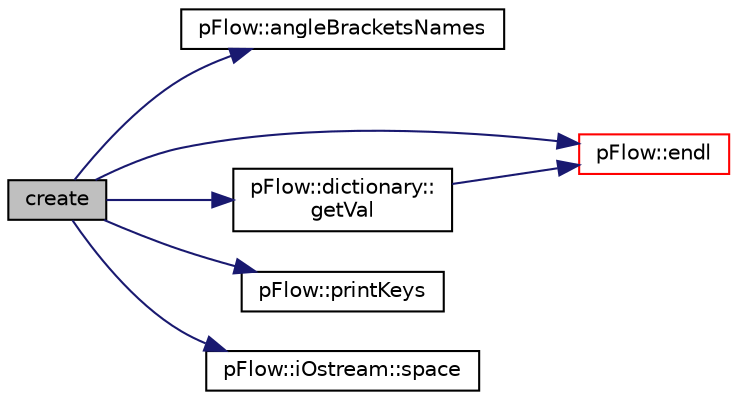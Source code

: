 digraph "create"
{
 // LATEX_PDF_SIZE
  edge [fontname="Helvetica",fontsize="10",labelfontname="Helvetica",labelfontsize="10"];
  node [fontname="Helvetica",fontsize="10",shape=record];
  rankdir="LR";
  Node1 [label="create",height=0.2,width=0.4,color="black", fillcolor="grey75", style="filled", fontcolor="black",tooltip=" "];
  Node1 -> Node2 [color="midnightblue",fontsize="10",style="solid",fontname="Helvetica"];
  Node2 [label="pFlow::angleBracketsNames",height=0.2,width=0.4,color="black", fillcolor="white", style="filled",URL="$namespacepFlow.html#af4e1df8908797640749fa02e2f5db7a7",tooltip="Output <w1,w2>"];
  Node1 -> Node3 [color="midnightblue",fontsize="10",style="solid",fontname="Helvetica"];
  Node3 [label="pFlow::endl",height=0.2,width=0.4,color="red", fillcolor="white", style="filled",URL="$namespacepFlow.html#aba8f0c455a3fdb4b05ad33a25b13b189",tooltip="Add newline and flush stream."];
  Node1 -> Node5 [color="midnightblue",fontsize="10",style="solid",fontname="Helvetica"];
  Node5 [label="pFlow::dictionary::\lgetVal",height=0.2,width=0.4,color="black", fillcolor="white", style="filled",URL="$classpFlow_1_1dictionary.html#a523bcff98ab38f3c5961e56eeb0b1d47",tooltip="get the value of data entry"];
  Node5 -> Node3 [color="midnightblue",fontsize="10",style="solid",fontname="Helvetica"];
  Node1 -> Node6 [color="midnightblue",fontsize="10",style="solid",fontname="Helvetica"];
  Node6 [label="pFlow::printKeys",height=0.2,width=0.4,color="black", fillcolor="white", style="filled",URL="$namespacepFlow.html#a9c4454c5f18c8245eaaebf2b4832eab0",tooltip=" "];
  Node1 -> Node7 [color="midnightblue",fontsize="10",style="solid",fontname="Helvetica"];
  Node7 [label="pFlow::iOstream::space",height=0.2,width=0.4,color="black", fillcolor="white", style="filled",URL="$classpFlow_1_1iOstream.html#adab69c3b447db5491b3b7e2a6e1c39a7",tooltip="Write space to stream."];
}

